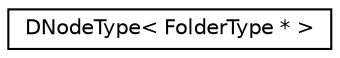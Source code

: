digraph "Graphical Class Hierarchy"
{
 // LATEX_PDF_SIZE
  edge [fontname="Helvetica",fontsize="10",labelfontname="Helvetica",labelfontsize="10"];
  node [fontname="Helvetica",fontsize="10",shape=record];
  rankdir="LR";
  Node0 [label="DNodeType\< FolderType * \>",height=0.2,width=0.4,color="black", fillcolor="white", style="filled",URL="$class_d_node_type.html",tooltip=" "];
}
